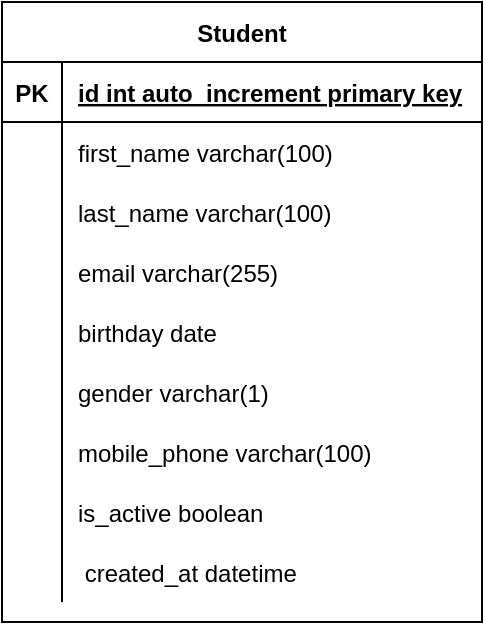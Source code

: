 <mxfile version="16.6.7" type="device"><diagram id="USZxCwlwPqaf3M8geRMM" name="Page-1"><mxGraphModel dx="984" dy="579" grid="1" gridSize="10" guides="1" tooltips="1" connect="1" arrows="1" fold="1" page="1" pageScale="1" pageWidth="827" pageHeight="1169" math="0" shadow="0"><root><mxCell id="0"/><mxCell id="1" parent="0"/><mxCell id="daao3LfeQK8hkuBg8T0q-1" value="Student" style="shape=table;startSize=30;container=1;collapsible=1;childLayout=tableLayout;fixedRows=1;rowLines=0;fontStyle=1;align=center;resizeLast=1;" vertex="1" parent="1"><mxGeometry x="300" y="80" width="240" height="310" as="geometry"/></mxCell><mxCell id="daao3LfeQK8hkuBg8T0q-2" value="" style="shape=tableRow;horizontal=0;startSize=0;swimlaneHead=0;swimlaneBody=0;fillColor=none;collapsible=0;dropTarget=0;points=[[0,0.5],[1,0.5]];portConstraint=eastwest;top=0;left=0;right=0;bottom=1;" vertex="1" parent="daao3LfeQK8hkuBg8T0q-1"><mxGeometry y="30" width="240" height="30" as="geometry"/></mxCell><mxCell id="daao3LfeQK8hkuBg8T0q-3" value="PK" style="shape=partialRectangle;connectable=0;fillColor=none;top=0;left=0;bottom=0;right=0;fontStyle=1;overflow=hidden;" vertex="1" parent="daao3LfeQK8hkuBg8T0q-2"><mxGeometry width="30" height="30" as="geometry"><mxRectangle width="30" height="30" as="alternateBounds"/></mxGeometry></mxCell><mxCell id="daao3LfeQK8hkuBg8T0q-4" value="id int auto_increment primary key" style="shape=partialRectangle;connectable=0;fillColor=none;top=0;left=0;bottom=0;right=0;align=left;spacingLeft=6;fontStyle=5;overflow=hidden;" vertex="1" parent="daao3LfeQK8hkuBg8T0q-2"><mxGeometry x="30" width="210" height="30" as="geometry"><mxRectangle width="210" height="30" as="alternateBounds"/></mxGeometry></mxCell><mxCell id="daao3LfeQK8hkuBg8T0q-5" value="" style="shape=tableRow;horizontal=0;startSize=0;swimlaneHead=0;swimlaneBody=0;fillColor=none;collapsible=0;dropTarget=0;points=[[0,0.5],[1,0.5]];portConstraint=eastwest;top=0;left=0;right=0;bottom=0;" vertex="1" parent="daao3LfeQK8hkuBg8T0q-1"><mxGeometry y="60" width="240" height="30" as="geometry"/></mxCell><mxCell id="daao3LfeQK8hkuBg8T0q-6" value="" style="shape=partialRectangle;connectable=0;fillColor=none;top=0;left=0;bottom=0;right=0;editable=1;overflow=hidden;" vertex="1" parent="daao3LfeQK8hkuBg8T0q-5"><mxGeometry width="30" height="30" as="geometry"><mxRectangle width="30" height="30" as="alternateBounds"/></mxGeometry></mxCell><mxCell id="daao3LfeQK8hkuBg8T0q-7" value="first_name varchar(100)" style="shape=partialRectangle;connectable=0;fillColor=none;top=0;left=0;bottom=0;right=0;align=left;spacingLeft=6;overflow=hidden;" vertex="1" parent="daao3LfeQK8hkuBg8T0q-5"><mxGeometry x="30" width="210" height="30" as="geometry"><mxRectangle width="210" height="30" as="alternateBounds"/></mxGeometry></mxCell><mxCell id="daao3LfeQK8hkuBg8T0q-8" value="" style="shape=tableRow;horizontal=0;startSize=0;swimlaneHead=0;swimlaneBody=0;fillColor=none;collapsible=0;dropTarget=0;points=[[0,0.5],[1,0.5]];portConstraint=eastwest;top=0;left=0;right=0;bottom=0;" vertex="1" parent="daao3LfeQK8hkuBg8T0q-1"><mxGeometry y="90" width="240" height="30" as="geometry"/></mxCell><mxCell id="daao3LfeQK8hkuBg8T0q-9" value="" style="shape=partialRectangle;connectable=0;fillColor=none;top=0;left=0;bottom=0;right=0;editable=1;overflow=hidden;" vertex="1" parent="daao3LfeQK8hkuBg8T0q-8"><mxGeometry width="30" height="30" as="geometry"><mxRectangle width="30" height="30" as="alternateBounds"/></mxGeometry></mxCell><mxCell id="daao3LfeQK8hkuBg8T0q-10" value="last_name varchar(100)" style="shape=partialRectangle;connectable=0;fillColor=none;top=0;left=0;bottom=0;right=0;align=left;spacingLeft=6;overflow=hidden;" vertex="1" parent="daao3LfeQK8hkuBg8T0q-8"><mxGeometry x="30" width="210" height="30" as="geometry"><mxRectangle width="210" height="30" as="alternateBounds"/></mxGeometry></mxCell><mxCell id="daao3LfeQK8hkuBg8T0q-11" value="" style="shape=tableRow;horizontal=0;startSize=0;swimlaneHead=0;swimlaneBody=0;fillColor=none;collapsible=0;dropTarget=0;points=[[0,0.5],[1,0.5]];portConstraint=eastwest;top=0;left=0;right=0;bottom=0;" vertex="1" parent="daao3LfeQK8hkuBg8T0q-1"><mxGeometry y="120" width="240" height="30" as="geometry"/></mxCell><mxCell id="daao3LfeQK8hkuBg8T0q-12" value="" style="shape=partialRectangle;connectable=0;fillColor=none;top=0;left=0;bottom=0;right=0;editable=1;overflow=hidden;" vertex="1" parent="daao3LfeQK8hkuBg8T0q-11"><mxGeometry width="30" height="30" as="geometry"><mxRectangle width="30" height="30" as="alternateBounds"/></mxGeometry></mxCell><mxCell id="daao3LfeQK8hkuBg8T0q-13" value="email varchar(255)" style="shape=partialRectangle;connectable=0;fillColor=none;top=0;left=0;bottom=0;right=0;align=left;spacingLeft=6;overflow=hidden;" vertex="1" parent="daao3LfeQK8hkuBg8T0q-11"><mxGeometry x="30" width="210" height="30" as="geometry"><mxRectangle width="210" height="30" as="alternateBounds"/></mxGeometry></mxCell><mxCell id="daao3LfeQK8hkuBg8T0q-27" value="" style="shape=tableRow;horizontal=0;startSize=0;swimlaneHead=0;swimlaneBody=0;fillColor=none;collapsible=0;dropTarget=0;points=[[0,0.5],[1,0.5]];portConstraint=eastwest;top=0;left=0;right=0;bottom=0;" vertex="1" parent="daao3LfeQK8hkuBg8T0q-1"><mxGeometry y="150" width="240" height="30" as="geometry"/></mxCell><mxCell id="daao3LfeQK8hkuBg8T0q-28" value="" style="shape=partialRectangle;connectable=0;fillColor=none;top=0;left=0;bottom=0;right=0;editable=1;overflow=hidden;" vertex="1" parent="daao3LfeQK8hkuBg8T0q-27"><mxGeometry width="30" height="30" as="geometry"><mxRectangle width="30" height="30" as="alternateBounds"/></mxGeometry></mxCell><mxCell id="daao3LfeQK8hkuBg8T0q-29" value="birthday date" style="shape=partialRectangle;connectable=0;fillColor=none;top=0;left=0;bottom=0;right=0;align=left;spacingLeft=6;overflow=hidden;" vertex="1" parent="daao3LfeQK8hkuBg8T0q-27"><mxGeometry x="30" width="210" height="30" as="geometry"><mxRectangle width="210" height="30" as="alternateBounds"/></mxGeometry></mxCell><mxCell id="daao3LfeQK8hkuBg8T0q-36" value="" style="shape=tableRow;horizontal=0;startSize=0;swimlaneHead=0;swimlaneBody=0;fillColor=none;collapsible=0;dropTarget=0;points=[[0,0.5],[1,0.5]];portConstraint=eastwest;top=0;left=0;right=0;bottom=0;" vertex="1" parent="daao3LfeQK8hkuBg8T0q-1"><mxGeometry y="180" width="240" height="30" as="geometry"/></mxCell><mxCell id="daao3LfeQK8hkuBg8T0q-37" value="" style="shape=partialRectangle;connectable=0;fillColor=none;top=0;left=0;bottom=0;right=0;editable=1;overflow=hidden;" vertex="1" parent="daao3LfeQK8hkuBg8T0q-36"><mxGeometry width="30" height="30" as="geometry"><mxRectangle width="30" height="30" as="alternateBounds"/></mxGeometry></mxCell><mxCell id="daao3LfeQK8hkuBg8T0q-38" value="gender varchar(1)" style="shape=partialRectangle;connectable=0;fillColor=none;top=0;left=0;bottom=0;right=0;align=left;spacingLeft=6;overflow=hidden;" vertex="1" parent="daao3LfeQK8hkuBg8T0q-36"><mxGeometry x="30" width="210" height="30" as="geometry"><mxRectangle width="210" height="30" as="alternateBounds"/></mxGeometry></mxCell><mxCell id="daao3LfeQK8hkuBg8T0q-30" value="" style="shape=tableRow;horizontal=0;startSize=0;swimlaneHead=0;swimlaneBody=0;fillColor=none;collapsible=0;dropTarget=0;points=[[0,0.5],[1,0.5]];portConstraint=eastwest;top=0;left=0;right=0;bottom=0;" vertex="1" parent="daao3LfeQK8hkuBg8T0q-1"><mxGeometry y="210" width="240" height="30" as="geometry"/></mxCell><mxCell id="daao3LfeQK8hkuBg8T0q-31" value="" style="shape=partialRectangle;connectable=0;fillColor=none;top=0;left=0;bottom=0;right=0;editable=1;overflow=hidden;" vertex="1" parent="daao3LfeQK8hkuBg8T0q-30"><mxGeometry width="30" height="30" as="geometry"><mxRectangle width="30" height="30" as="alternateBounds"/></mxGeometry></mxCell><mxCell id="daao3LfeQK8hkuBg8T0q-32" value="mobile_phone varchar(100)" style="shape=partialRectangle;connectable=0;fillColor=none;top=0;left=0;bottom=0;right=0;align=left;spacingLeft=6;overflow=hidden;" vertex="1" parent="daao3LfeQK8hkuBg8T0q-30"><mxGeometry x="30" width="210" height="30" as="geometry"><mxRectangle width="210" height="30" as="alternateBounds"/></mxGeometry></mxCell><mxCell id="daao3LfeQK8hkuBg8T0q-33" value="" style="shape=tableRow;horizontal=0;startSize=0;swimlaneHead=0;swimlaneBody=0;fillColor=none;collapsible=0;dropTarget=0;points=[[0,0.5],[1,0.5]];portConstraint=eastwest;top=0;left=0;right=0;bottom=0;" vertex="1" parent="daao3LfeQK8hkuBg8T0q-1"><mxGeometry y="240" width="240" height="30" as="geometry"/></mxCell><mxCell id="daao3LfeQK8hkuBg8T0q-34" value="" style="shape=partialRectangle;connectable=0;fillColor=none;top=0;left=0;bottom=0;right=0;editable=1;overflow=hidden;" vertex="1" parent="daao3LfeQK8hkuBg8T0q-33"><mxGeometry width="30" height="30" as="geometry"><mxRectangle width="30" height="30" as="alternateBounds"/></mxGeometry></mxCell><mxCell id="daao3LfeQK8hkuBg8T0q-35" value="is_active boolean" style="shape=partialRectangle;connectable=0;fillColor=none;top=0;left=0;bottom=0;right=0;align=left;spacingLeft=6;overflow=hidden;" vertex="1" parent="daao3LfeQK8hkuBg8T0q-33"><mxGeometry x="30" width="210" height="30" as="geometry"><mxRectangle width="210" height="30" as="alternateBounds"/></mxGeometry></mxCell><mxCell id="daao3LfeQK8hkuBg8T0q-45" value="" style="shape=tableRow;horizontal=0;startSize=0;swimlaneHead=0;swimlaneBody=0;fillColor=none;collapsible=0;dropTarget=0;points=[[0,0.5],[1,0.5]];portConstraint=eastwest;top=0;left=0;right=0;bottom=0;" vertex="1" parent="daao3LfeQK8hkuBg8T0q-1"><mxGeometry y="270" width="240" height="30" as="geometry"/></mxCell><mxCell id="daao3LfeQK8hkuBg8T0q-46" value="" style="shape=partialRectangle;connectable=0;fillColor=none;top=0;left=0;bottom=0;right=0;editable=1;overflow=hidden;" vertex="1" parent="daao3LfeQK8hkuBg8T0q-45"><mxGeometry width="30" height="30" as="geometry"><mxRectangle width="30" height="30" as="alternateBounds"/></mxGeometry></mxCell><mxCell id="daao3LfeQK8hkuBg8T0q-47" value=" created_at datetime" style="shape=partialRectangle;connectable=0;fillColor=none;top=0;left=0;bottom=0;right=0;align=left;spacingLeft=6;overflow=hidden;" vertex="1" parent="daao3LfeQK8hkuBg8T0q-45"><mxGeometry x="30" width="210" height="30" as="geometry"><mxRectangle width="210" height="30" as="alternateBounds"/></mxGeometry></mxCell></root></mxGraphModel></diagram></mxfile>